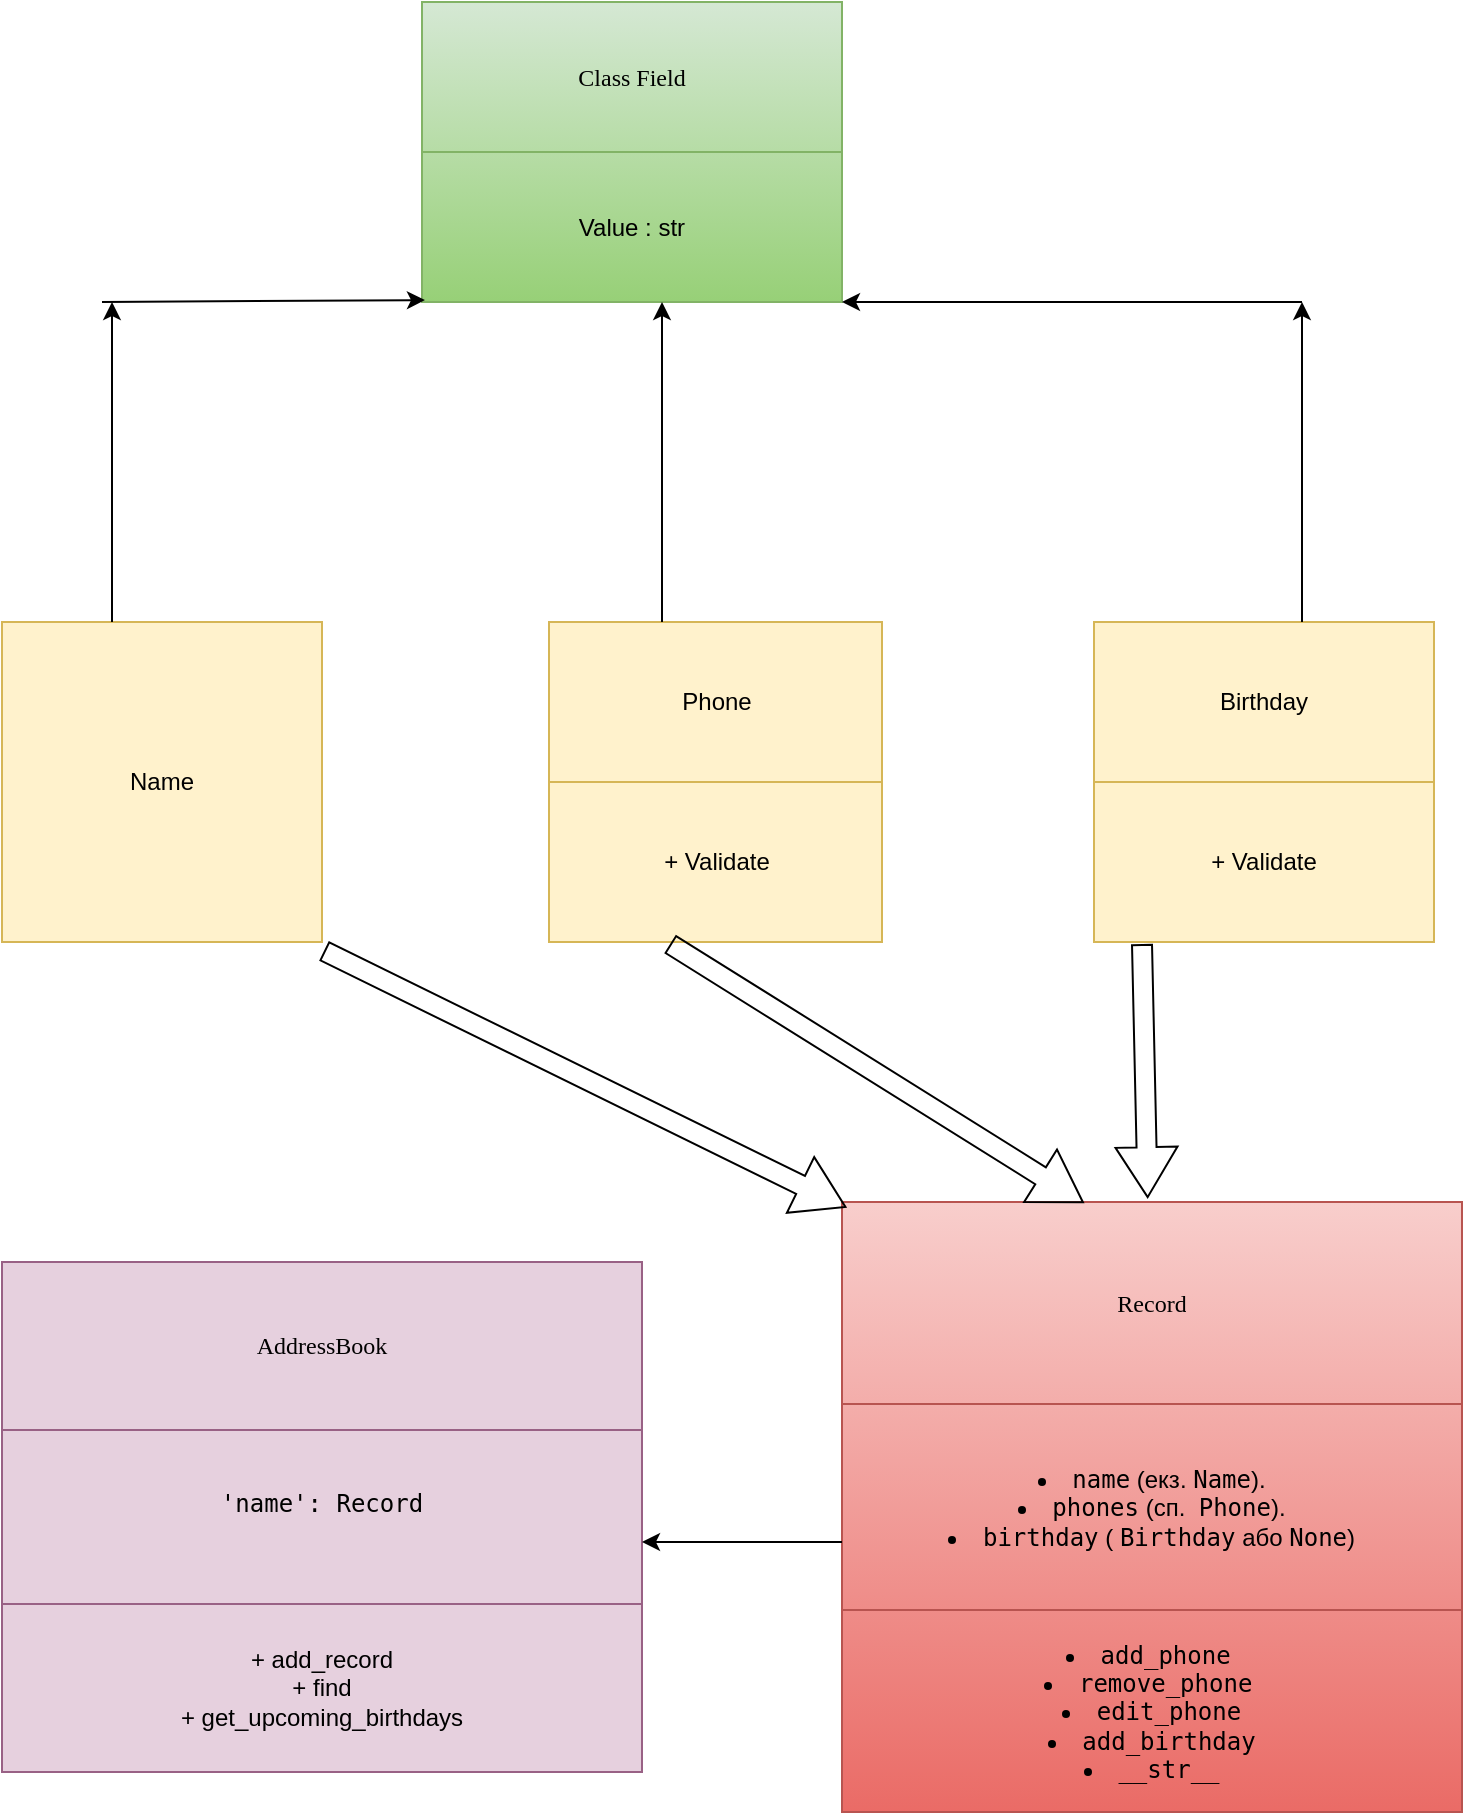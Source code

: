 <mxfile version="28.2.1">
  <diagram name="Страница — 1" id="9HUj3mD_U9LbTRBygrI0">
    <mxGraphModel dx="1861" dy="970" grid="1" gridSize="10" guides="1" tooltips="1" connect="1" arrows="1" fold="1" page="1" pageScale="1" pageWidth="827" pageHeight="1169" math="0" shadow="0">
      <root>
        <mxCell id="0" />
        <mxCell id="1" parent="0" />
        <mxCell id="FSX5XVb1Eke8zx7frmXY-43" value="" style="shape=table;startSize=0;container=1;collapsible=0;childLayout=tableLayout;fillColor=#fff2cc;gradientColor=none;strokeColor=#d6b656;" vertex="1" parent="1">
          <mxGeometry x="353.5" y="320" width="166.5" height="160" as="geometry" />
        </mxCell>
        <mxCell id="FSX5XVb1Eke8zx7frmXY-44" value="" style="shape=tableRow;horizontal=0;startSize=0;swimlaneHead=0;swimlaneBody=0;strokeColor=inherit;top=0;left=0;bottom=0;right=0;collapsible=0;dropTarget=0;fillColor=none;points=[[0,0.5],[1,0.5]];portConstraint=eastwest;" vertex="1" parent="FSX5XVb1Eke8zx7frmXY-43">
          <mxGeometry width="166.5" height="80" as="geometry" />
        </mxCell>
        <mxCell id="FSX5XVb1Eke8zx7frmXY-45" value="&lt;span style=&quot;white-space: nowrap;&quot;&gt;Phone&lt;/span&gt;" style="shape=partialRectangle;html=1;whiteSpace=wrap;connectable=0;strokeColor=inherit;overflow=hidden;fillColor=none;top=0;left=0;bottom=0;right=0;pointerEvents=1;" vertex="1" parent="FSX5XVb1Eke8zx7frmXY-44">
          <mxGeometry width="167" height="80" as="geometry">
            <mxRectangle width="167" height="80" as="alternateBounds" />
          </mxGeometry>
        </mxCell>
        <mxCell id="FSX5XVb1Eke8zx7frmXY-46" value="" style="shape=tableRow;horizontal=0;startSize=0;swimlaneHead=0;swimlaneBody=0;strokeColor=inherit;top=0;left=0;bottom=0;right=0;collapsible=0;dropTarget=0;fillColor=none;points=[[0,0.5],[1,0.5]];portConstraint=eastwest;" vertex="1" parent="FSX5XVb1Eke8zx7frmXY-43">
          <mxGeometry y="80" width="166.5" height="80" as="geometry" />
        </mxCell>
        <mxCell id="FSX5XVb1Eke8zx7frmXY-47" value="+ Validate" style="shape=partialRectangle;html=1;whiteSpace=wrap;connectable=0;strokeColor=inherit;overflow=hidden;fillColor=none;top=0;left=0;bottom=0;right=0;pointerEvents=1;" vertex="1" parent="FSX5XVb1Eke8zx7frmXY-46">
          <mxGeometry width="167" height="80" as="geometry">
            <mxRectangle width="167" height="80" as="alternateBounds" />
          </mxGeometry>
        </mxCell>
        <mxCell id="FSX5XVb1Eke8zx7frmXY-48" value="" style="shape=table;startSize=0;container=1;collapsible=0;childLayout=tableLayout;fillColor=#fff2cc;gradientColor=none;strokeColor=#d6b656;" vertex="1" parent="1">
          <mxGeometry x="626" y="320" width="170" height="160" as="geometry" />
        </mxCell>
        <mxCell id="FSX5XVb1Eke8zx7frmXY-49" value="" style="shape=tableRow;horizontal=0;startSize=0;swimlaneHead=0;swimlaneBody=0;strokeColor=inherit;top=0;left=0;bottom=0;right=0;collapsible=0;dropTarget=0;fillColor=none;points=[[0,0.5],[1,0.5]];portConstraint=eastwest;" vertex="1" parent="FSX5XVb1Eke8zx7frmXY-48">
          <mxGeometry width="170" height="80" as="geometry" />
        </mxCell>
        <mxCell id="FSX5XVb1Eke8zx7frmXY-50" value="&lt;span style=&quot;white-space: nowrap;&quot;&gt;Birthday&lt;/span&gt;" style="shape=partialRectangle;html=1;whiteSpace=wrap;connectable=0;strokeColor=inherit;overflow=hidden;fillColor=none;top=0;left=0;bottom=0;right=0;pointerEvents=1;" vertex="1" parent="FSX5XVb1Eke8zx7frmXY-49">
          <mxGeometry width="170" height="80" as="geometry">
            <mxRectangle width="170" height="80" as="alternateBounds" />
          </mxGeometry>
        </mxCell>
        <mxCell id="FSX5XVb1Eke8zx7frmXY-51" value="" style="shape=tableRow;horizontal=0;startSize=0;swimlaneHead=0;swimlaneBody=0;strokeColor=inherit;top=0;left=0;bottom=0;right=0;collapsible=0;dropTarget=0;fillColor=none;points=[[0,0.5],[1,0.5]];portConstraint=eastwest;" vertex="1" parent="FSX5XVb1Eke8zx7frmXY-48">
          <mxGeometry y="80" width="170" height="80" as="geometry" />
        </mxCell>
        <mxCell id="FSX5XVb1Eke8zx7frmXY-52" value="+ Validate" style="shape=partialRectangle;html=1;whiteSpace=wrap;connectable=0;strokeColor=inherit;overflow=hidden;fillColor=none;top=0;left=0;bottom=0;right=0;pointerEvents=1;" vertex="1" parent="FSX5XVb1Eke8zx7frmXY-51">
          <mxGeometry width="170" height="80" as="geometry">
            <mxRectangle width="170" height="80" as="alternateBounds" />
          </mxGeometry>
        </mxCell>
        <mxCell id="FSX5XVb1Eke8zx7frmXY-53" value="" style="shape=table;startSize=0;container=1;collapsible=0;childLayout=tableLayout;fillColor=#fff2cc;gradientColor=none;strokeColor=#d6b656;" vertex="1" parent="1">
          <mxGeometry x="80" y="320" width="160" height="160" as="geometry" />
        </mxCell>
        <mxCell id="FSX5XVb1Eke8zx7frmXY-54" value="" style="shape=tableRow;horizontal=0;startSize=0;swimlaneHead=0;swimlaneBody=0;strokeColor=inherit;top=0;left=0;bottom=0;right=0;collapsible=0;dropTarget=0;fillColor=none;points=[[0,0.5],[1,0.5]];portConstraint=eastwest;" vertex="1" parent="FSX5XVb1Eke8zx7frmXY-53">
          <mxGeometry width="160" height="160" as="geometry" />
        </mxCell>
        <mxCell id="FSX5XVb1Eke8zx7frmXY-55" value="Name" style="shape=partialRectangle;html=1;whiteSpace=wrap;connectable=0;strokeColor=inherit;overflow=hidden;fillColor=none;top=0;left=0;bottom=0;right=0;pointerEvents=1;" vertex="1" parent="FSX5XVb1Eke8zx7frmXY-54">
          <mxGeometry width="160" height="160" as="geometry">
            <mxRectangle width="160" height="160" as="alternateBounds" />
          </mxGeometry>
        </mxCell>
        <mxCell id="FSX5XVb1Eke8zx7frmXY-56" value="" style="shape=table;startSize=0;container=1;collapsible=0;childLayout=tableLayout;fillColor=#d5e8d4;strokeColor=#82b366;gradientColor=#97d077;" vertex="1" parent="1">
          <mxGeometry x="290" y="10" width="210" height="150" as="geometry" />
        </mxCell>
        <mxCell id="FSX5XVb1Eke8zx7frmXY-57" value="" style="shape=tableRow;horizontal=0;startSize=0;swimlaneHead=0;swimlaneBody=0;strokeColor=inherit;top=0;left=0;bottom=0;right=0;collapsible=0;dropTarget=0;fillColor=none;points=[[0,0.5],[1,0.5]];portConstraint=eastwest;" vertex="1" parent="FSX5XVb1Eke8zx7frmXY-56">
          <mxGeometry width="210" height="75" as="geometry" />
        </mxCell>
        <mxCell id="FSX5XVb1Eke8zx7frmXY-58" value="&lt;span style=&quot;font-family: Verdana;&quot;&gt;Class Field&lt;/span&gt;" style="shape=partialRectangle;html=1;whiteSpace=wrap;connectable=0;strokeColor=inherit;overflow=hidden;fillColor=none;top=0;left=0;bottom=0;right=0;pointerEvents=1;" vertex="1" parent="FSX5XVb1Eke8zx7frmXY-57">
          <mxGeometry width="210" height="75" as="geometry">
            <mxRectangle width="210" height="75" as="alternateBounds" />
          </mxGeometry>
        </mxCell>
        <mxCell id="FSX5XVb1Eke8zx7frmXY-59" value="" style="shape=tableRow;horizontal=0;startSize=0;swimlaneHead=0;swimlaneBody=0;strokeColor=inherit;top=0;left=0;bottom=0;right=0;collapsible=0;dropTarget=0;fillColor=none;points=[[0,0.5],[1,0.5]];portConstraint=eastwest;" vertex="1" parent="FSX5XVb1Eke8zx7frmXY-56">
          <mxGeometry y="75" width="210" height="75" as="geometry" />
        </mxCell>
        <mxCell id="FSX5XVb1Eke8zx7frmXY-60" value="&lt;span style=&quot;text-align: left; white-space: nowrap;&quot;&gt;Value : str&lt;/span&gt;" style="shape=partialRectangle;html=1;whiteSpace=wrap;connectable=0;strokeColor=inherit;overflow=hidden;fillColor=none;top=0;left=0;bottom=0;right=0;pointerEvents=1;" vertex="1" parent="FSX5XVb1Eke8zx7frmXY-59">
          <mxGeometry width="210" height="75" as="geometry">
            <mxRectangle width="210" height="75" as="alternateBounds" />
          </mxGeometry>
        </mxCell>
        <mxCell id="FSX5XVb1Eke8zx7frmXY-61" value="" style="endArrow=classic;html=1;rounded=0;exitX=0;exitY=1;exitDx=0;exitDy=0;" edge="1" parent="1">
          <mxGeometry width="50" height="50" relative="1" as="geometry">
            <mxPoint x="135" y="320" as="sourcePoint" />
            <mxPoint x="135" y="160" as="targetPoint" />
          </mxGeometry>
        </mxCell>
        <mxCell id="FSX5XVb1Eke8zx7frmXY-62" value="" style="endArrow=classic;html=1;rounded=0;exitX=0;exitY=1;exitDx=0;exitDy=0;" edge="1" parent="1">
          <mxGeometry width="50" height="50" relative="1" as="geometry">
            <mxPoint x="730" y="320" as="sourcePoint" />
            <mxPoint x="730" y="160" as="targetPoint" />
          </mxGeometry>
        </mxCell>
        <mxCell id="FSX5XVb1Eke8zx7frmXY-63" value="" style="endArrow=classic;html=1;rounded=0;exitX=0;exitY=1;exitDx=0;exitDy=0;" edge="1" parent="1">
          <mxGeometry width="50" height="50" relative="1" as="geometry">
            <mxPoint x="410" y="320" as="sourcePoint" />
            <mxPoint x="410" y="160" as="targetPoint" />
          </mxGeometry>
        </mxCell>
        <mxCell id="FSX5XVb1Eke8zx7frmXY-64" value="" style="endArrow=classic;html=1;rounded=0;entryX=0.007;entryY=0.987;entryDx=0;entryDy=0;entryPerimeter=0;" edge="1" parent="1" target="FSX5XVb1Eke8zx7frmXY-59">
          <mxGeometry width="50" height="50" relative="1" as="geometry">
            <mxPoint x="130" y="160" as="sourcePoint" />
            <mxPoint x="139.41" y="5" as="targetPoint" />
          </mxGeometry>
        </mxCell>
        <mxCell id="FSX5XVb1Eke8zx7frmXY-65" value="" style="endArrow=classic;html=1;rounded=0;entryX=0.007;entryY=0.987;entryDx=0;entryDy=0;entryPerimeter=0;" edge="1" parent="1">
          <mxGeometry width="50" height="50" relative="1" as="geometry">
            <mxPoint x="730" y="160" as="sourcePoint" />
            <mxPoint x="500" y="160" as="targetPoint" />
          </mxGeometry>
        </mxCell>
        <mxCell id="FSX5XVb1Eke8zx7frmXY-66" value="" style="shape=table;startSize=0;container=1;collapsible=0;childLayout=tableLayout;fillColor=#e6d0de;gradientColor=none;strokeColor=#996185;" vertex="1" parent="1">
          <mxGeometry x="80" y="640" width="320" height="255" as="geometry" />
        </mxCell>
        <mxCell id="FSX5XVb1Eke8zx7frmXY-67" value="" style="shape=tableRow;horizontal=0;startSize=0;swimlaneHead=0;swimlaneBody=0;strokeColor=inherit;top=0;left=0;bottom=0;right=0;collapsible=0;dropTarget=0;fillColor=none;points=[[0,0.5],[1,0.5]];portConstraint=eastwest;" vertex="1" parent="FSX5XVb1Eke8zx7frmXY-66">
          <mxGeometry width="320" height="84" as="geometry" />
        </mxCell>
        <mxCell id="FSX5XVb1Eke8zx7frmXY-68" value="&lt;span style=&quot;font-family: Verdana;&quot;&gt;AddressBook&lt;/span&gt;" style="shape=partialRectangle;html=1;whiteSpace=wrap;connectable=0;strokeColor=inherit;overflow=hidden;fillColor=none;top=0;left=0;bottom=0;right=0;pointerEvents=1;" vertex="1" parent="FSX5XVb1Eke8zx7frmXY-67">
          <mxGeometry width="320" height="84" as="geometry">
            <mxRectangle width="320" height="84" as="alternateBounds" />
          </mxGeometry>
        </mxCell>
        <mxCell id="FSX5XVb1Eke8zx7frmXY-69" value="" style="shape=tableRow;horizontal=0;startSize=0;swimlaneHead=0;swimlaneBody=0;strokeColor=inherit;top=0;left=0;bottom=0;right=0;collapsible=0;dropTarget=0;fillColor=none;points=[[0,0.5],[1,0.5]];portConstraint=eastwest;" vertex="1" parent="FSX5XVb1Eke8zx7frmXY-66">
          <mxGeometry y="84" width="320" height="87" as="geometry" />
        </mxCell>
        <mxCell id="FSX5XVb1Eke8zx7frmXY-70" value="&lt;div&gt;&lt;code&gt;&#39;name&#39;: Record&lt;/code&gt;&lt;/div&gt;&lt;div&gt;&lt;br&gt;&lt;/div&gt;" style="shape=partialRectangle;html=1;whiteSpace=wrap;connectable=0;strokeColor=inherit;overflow=hidden;fillColor=none;top=0;left=0;bottom=0;right=0;pointerEvents=1;" vertex="1" parent="FSX5XVb1Eke8zx7frmXY-69">
          <mxGeometry width="320" height="87" as="geometry">
            <mxRectangle width="320" height="87" as="alternateBounds" />
          </mxGeometry>
        </mxCell>
        <mxCell id="FSX5XVb1Eke8zx7frmXY-71" value="" style="shape=tableRow;horizontal=0;startSize=0;swimlaneHead=0;swimlaneBody=0;strokeColor=inherit;top=0;left=0;bottom=0;right=0;collapsible=0;dropTarget=0;fillColor=none;points=[[0,0.5],[1,0.5]];portConstraint=eastwest;" vertex="1" parent="FSX5XVb1Eke8zx7frmXY-66">
          <mxGeometry y="171" width="320" height="84" as="geometry" />
        </mxCell>
        <mxCell id="FSX5XVb1Eke8zx7frmXY-72" value="+ add_record&lt;div&gt;+&amp;nbsp;find&lt;/div&gt;&lt;div&gt;+&amp;nbsp;get_upcoming_birthdays&lt;/div&gt;" style="shape=partialRectangle;html=1;whiteSpace=wrap;connectable=0;strokeColor=inherit;overflow=hidden;fillColor=none;top=0;left=0;bottom=0;right=0;pointerEvents=1;" vertex="1" parent="FSX5XVb1Eke8zx7frmXY-71">
          <mxGeometry width="320" height="84" as="geometry">
            <mxRectangle width="320" height="84" as="alternateBounds" />
          </mxGeometry>
        </mxCell>
        <mxCell id="FSX5XVb1Eke8zx7frmXY-73" value="" style="shape=table;startSize=0;container=1;collapsible=0;childLayout=tableLayout;fillColor=#f8cecc;gradientColor=#ea6b66;strokeColor=#b85450;" vertex="1" parent="1">
          <mxGeometry x="500" y="610" width="310" height="305" as="geometry" />
        </mxCell>
        <mxCell id="FSX5XVb1Eke8zx7frmXY-74" value="" style="shape=tableRow;horizontal=0;startSize=0;swimlaneHead=0;swimlaneBody=0;strokeColor=inherit;top=0;left=0;bottom=0;right=0;collapsible=0;dropTarget=0;fillColor=none;points=[[0,0.5],[1,0.5]];portConstraint=eastwest;" vertex="1" parent="FSX5XVb1Eke8zx7frmXY-73">
          <mxGeometry width="310" height="101" as="geometry" />
        </mxCell>
        <mxCell id="FSX5XVb1Eke8zx7frmXY-75" value="&lt;span style=&quot;font-family: Verdana;&quot;&gt;Record&lt;/span&gt;" style="shape=partialRectangle;html=1;whiteSpace=wrap;connectable=0;strokeColor=inherit;overflow=hidden;fillColor=none;top=0;left=0;bottom=0;right=0;pointerEvents=1;" vertex="1" parent="FSX5XVb1Eke8zx7frmXY-74">
          <mxGeometry width="310" height="101" as="geometry">
            <mxRectangle width="310" height="101" as="alternateBounds" />
          </mxGeometry>
        </mxCell>
        <mxCell id="FSX5XVb1Eke8zx7frmXY-76" value="" style="shape=tableRow;horizontal=0;startSize=0;swimlaneHead=0;swimlaneBody=0;strokeColor=inherit;top=0;left=0;bottom=0;right=0;collapsible=0;dropTarget=0;fillColor=none;points=[[0,0.5],[1,0.5]];portConstraint=eastwest;" vertex="1" parent="FSX5XVb1Eke8zx7frmXY-73">
          <mxGeometry y="101" width="310" height="103" as="geometry" />
        </mxCell>
        <mxCell id="FSX5XVb1Eke8zx7frmXY-77" value="&lt;li&gt;&lt;code&gt;name&lt;/code&gt;&amp;nbsp;(екз.&amp;nbsp;&lt;code&gt;Name&lt;/code&gt;).&lt;/li&gt;&lt;li&gt;&lt;code&gt;phones&lt;/code&gt;&amp;nbsp;(сп. &amp;nbsp;&lt;code&gt;Phone&lt;/code&gt;).&lt;/li&gt;&lt;li&gt;&lt;code&gt;birthday&lt;/code&gt;&amp;nbsp;(&amp;nbsp;&lt;code&gt;Birthday&lt;/code&gt;&amp;nbsp;або&amp;nbsp;&lt;code&gt;None&lt;/code&gt;)&lt;/li&gt;" style="shape=partialRectangle;html=1;whiteSpace=wrap;connectable=0;strokeColor=inherit;overflow=hidden;fillColor=none;top=0;left=0;bottom=0;right=0;pointerEvents=1;" vertex="1" parent="FSX5XVb1Eke8zx7frmXY-76">
          <mxGeometry width="310" height="103" as="geometry">
            <mxRectangle width="310" height="103" as="alternateBounds" />
          </mxGeometry>
        </mxCell>
        <mxCell id="FSX5XVb1Eke8zx7frmXY-78" value="" style="shape=tableRow;horizontal=0;startSize=0;swimlaneHead=0;swimlaneBody=0;strokeColor=inherit;top=0;left=0;bottom=0;right=0;collapsible=0;dropTarget=0;fillColor=none;points=[[0,0.5],[1,0.5]];portConstraint=eastwest;" vertex="1" parent="FSX5XVb1Eke8zx7frmXY-73">
          <mxGeometry y="204" width="310" height="101" as="geometry" />
        </mxCell>
        <mxCell id="FSX5XVb1Eke8zx7frmXY-79" value="&lt;li&gt;&lt;code&gt;add_phone&lt;/code&gt;&amp;nbsp;&lt;/li&gt;&lt;li&gt;&lt;code&gt;remove_phone&lt;/code&gt;&amp;nbsp;&lt;/li&gt;&lt;li&gt;&lt;code&gt;edit_phone&lt;/code&gt;&lt;/li&gt;&lt;li&gt;&lt;code&gt;add_birthday&lt;/code&gt;&lt;/li&gt;&lt;li&gt;&lt;code&gt;__str__&lt;/code&gt;&lt;/li&gt;" style="shape=partialRectangle;html=1;whiteSpace=wrap;connectable=0;strokeColor=inherit;overflow=hidden;fillColor=none;top=0;left=0;bottom=0;right=0;pointerEvents=1;" vertex="1" parent="FSX5XVb1Eke8zx7frmXY-78">
          <mxGeometry width="310" height="101" as="geometry">
            <mxRectangle width="310" height="101" as="alternateBounds" />
          </mxGeometry>
        </mxCell>
        <mxCell id="FSX5XVb1Eke8zx7frmXY-80" value="" style="endArrow=classic;html=1;rounded=0;" edge="1" parent="1">
          <mxGeometry width="50" height="50" relative="1" as="geometry">
            <mxPoint x="500" y="780" as="sourcePoint" />
            <mxPoint x="400" y="780" as="targetPoint" />
          </mxGeometry>
        </mxCell>
        <mxCell id="FSX5XVb1Eke8zx7frmXY-83" value="" style="shape=flexArrow;endArrow=classic;html=1;rounded=0;fontSize=12;startSize=8;endSize=8;curved=1;exitX=1.006;exitY=1.028;exitDx=0;exitDy=0;exitPerimeter=0;entryX=0.007;entryY=0.027;entryDx=0;entryDy=0;entryPerimeter=0;" edge="1" parent="1" source="FSX5XVb1Eke8zx7frmXY-54" target="FSX5XVb1Eke8zx7frmXY-74">
          <mxGeometry width="50" height="50" relative="1" as="geometry">
            <mxPoint x="380" y="560" as="sourcePoint" />
            <mxPoint x="430" y="510" as="targetPoint" />
          </mxGeometry>
        </mxCell>
        <mxCell id="FSX5XVb1Eke8zx7frmXY-84" value="" style="shape=flexArrow;endArrow=classic;html=1;rounded=0;fontSize=12;startSize=8;endSize=8;curved=1;exitX=1.006;exitY=1.028;exitDx=0;exitDy=0;exitPerimeter=0;entryX=0.39;entryY=0.004;entryDx=0;entryDy=0;entryPerimeter=0;" edge="1" parent="1" target="FSX5XVb1Eke8zx7frmXY-74">
          <mxGeometry width="50" height="50" relative="1" as="geometry">
            <mxPoint x="414" y="481" as="sourcePoint" />
            <mxPoint x="675" y="610" as="targetPoint" />
          </mxGeometry>
        </mxCell>
        <mxCell id="FSX5XVb1Eke8zx7frmXY-85" value="" style="shape=flexArrow;endArrow=classic;html=1;rounded=0;fontSize=12;startSize=8;endSize=8;curved=1;exitX=1.006;exitY=1.028;exitDx=0;exitDy=0;exitPerimeter=0;entryX=0.493;entryY=-0.019;entryDx=0;entryDy=0;entryPerimeter=0;" edge="1" parent="1" target="FSX5XVb1Eke8zx7frmXY-74">
          <mxGeometry width="50" height="50" relative="1" as="geometry">
            <mxPoint x="650" y="481" as="sourcePoint" />
            <mxPoint x="911" y="610" as="targetPoint" />
          </mxGeometry>
        </mxCell>
      </root>
    </mxGraphModel>
  </diagram>
</mxfile>
